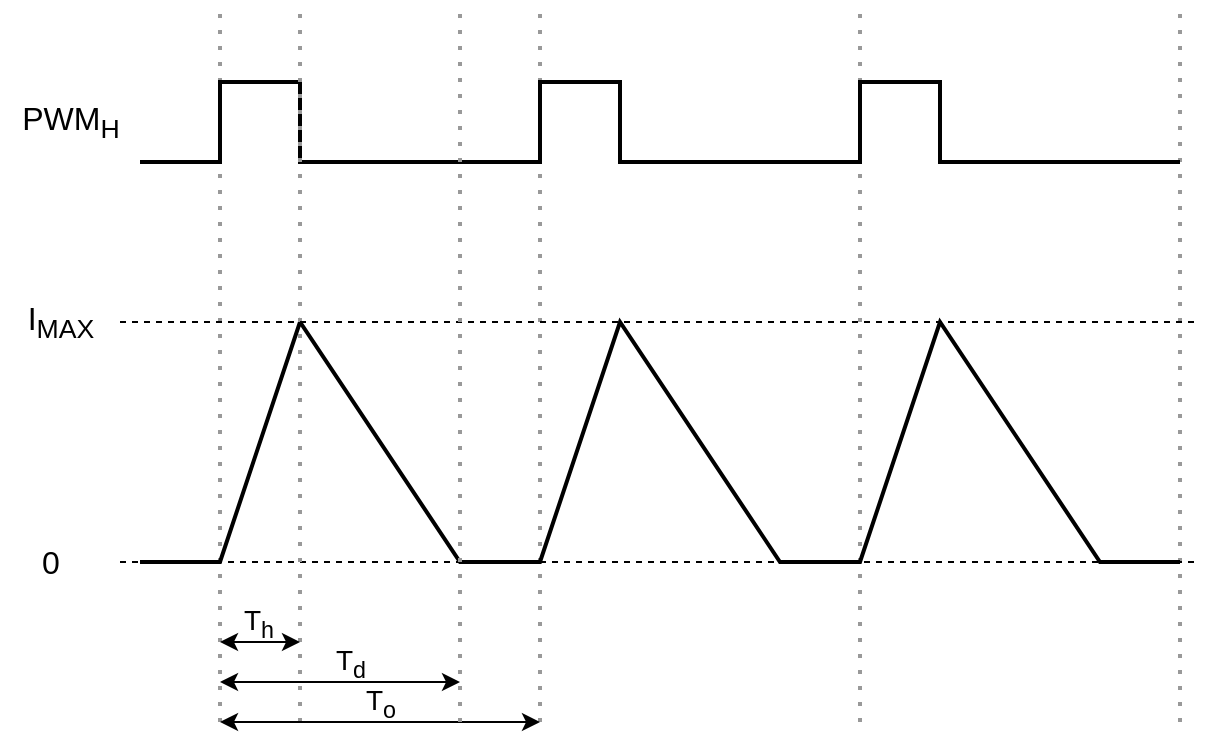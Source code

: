 <mxfile version="27.1.4">
  <diagram name="Page-1" id="6wbF8xlFhSbcq2coqdoF">
    <mxGraphModel dx="719" dy="369" grid="1" gridSize="10" guides="1" tooltips="1" connect="1" arrows="1" fold="1" page="1" pageScale="1" pageWidth="850" pageHeight="1100" math="0" shadow="0">
      <root>
        <mxCell id="0" />
        <mxCell id="1" parent="0" />
        <mxCell id="z01m0JjgbirTVHGVJnU0-1" value="" style="endArrow=none;dashed=1;html=1;dashPattern=1 3;strokeWidth=2;rounded=0;strokeColor=#999999;" parent="1" edge="1">
          <mxGeometry width="50" height="50" relative="1" as="geometry">
            <mxPoint x="160" y="400" as="sourcePoint" />
            <mxPoint x="160" y="40" as="targetPoint" />
          </mxGeometry>
        </mxCell>
        <mxCell id="z01m0JjgbirTVHGVJnU0-2" value="" style="endArrow=none;dashed=1;html=1;dashPattern=1 3;strokeWidth=2;rounded=0;strokeColor=#999999;" parent="1" edge="1">
          <mxGeometry width="50" height="50" relative="1" as="geometry">
            <mxPoint x="320" y="400" as="sourcePoint" />
            <mxPoint x="320" y="40" as="targetPoint" />
          </mxGeometry>
        </mxCell>
        <mxCell id="z01m0JjgbirTVHGVJnU0-3" value="" style="endArrow=none;dashed=1;html=1;dashPattern=1 3;strokeWidth=2;rounded=0;strokeColor=#999999;" parent="1" edge="1">
          <mxGeometry width="50" height="50" relative="1" as="geometry">
            <mxPoint x="480" y="400" as="sourcePoint" />
            <mxPoint x="480" y="40" as="targetPoint" />
          </mxGeometry>
        </mxCell>
        <mxCell id="z01m0JjgbirTVHGVJnU0-4" value="" style="endArrow=none;dashed=1;html=1;dashPattern=1 3;strokeWidth=2;rounded=0;strokeColor=#999999;" parent="1" edge="1">
          <mxGeometry width="50" height="50" relative="1" as="geometry">
            <mxPoint x="640" y="400" as="sourcePoint" />
            <mxPoint x="640" y="40" as="targetPoint" />
          </mxGeometry>
        </mxCell>
        <mxCell id="z01m0JjgbirTVHGVJnU0-5" value="" style="endArrow=none;html=1;rounded=0;strokeWidth=2;" parent="1" edge="1">
          <mxGeometry width="50" height="50" relative="1" as="geometry">
            <mxPoint x="120" y="120" as="sourcePoint" />
            <mxPoint x="640" y="120" as="targetPoint" />
            <Array as="points">
              <mxPoint x="160" y="120" />
              <mxPoint x="160" y="80" />
              <mxPoint x="200" y="80" />
              <mxPoint x="200" y="120" />
              <mxPoint x="320" y="120" />
              <mxPoint x="320" y="80" />
              <mxPoint x="360" y="80" />
              <mxPoint x="360" y="120" />
              <mxPoint x="480" y="120" />
              <mxPoint x="480" y="80" />
              <mxPoint x="520" y="80" />
              <mxPoint x="520" y="120" />
            </Array>
          </mxGeometry>
        </mxCell>
        <mxCell id="z01m0JjgbirTVHGVJnU0-7" value="" style="endArrow=none;html=1;rounded=0;strokeWidth=2;" parent="1" edge="1">
          <mxGeometry width="50" height="50" relative="1" as="geometry">
            <mxPoint x="120" y="320" as="sourcePoint" />
            <mxPoint x="640" y="320" as="targetPoint" />
            <Array as="points">
              <mxPoint x="160" y="320" />
              <mxPoint x="200" y="200" />
              <mxPoint x="280" y="320" />
              <mxPoint x="320" y="320" />
              <mxPoint x="360" y="200" />
              <mxPoint x="440" y="320" />
              <mxPoint x="480" y="320" />
              <mxPoint x="520" y="200" />
              <mxPoint x="600" y="320" />
            </Array>
          </mxGeometry>
        </mxCell>
        <mxCell id="z01m0JjgbirTVHGVJnU0-9" value="" style="endArrow=none;html=1;rounded=0;dashed=1;" parent="1" edge="1">
          <mxGeometry width="50" height="50" relative="1" as="geometry">
            <mxPoint x="110" y="320" as="sourcePoint" />
            <mxPoint x="650" y="320" as="targetPoint" />
          </mxGeometry>
        </mxCell>
        <mxCell id="z01m0JjgbirTVHGVJnU0-10" value="" style="endArrow=none;dashed=1;html=1;dashPattern=1 3;strokeWidth=2;rounded=0;strokeColor=#999999;" parent="1" edge="1">
          <mxGeometry width="50" height="50" relative="1" as="geometry">
            <mxPoint x="200" y="400" as="sourcePoint" />
            <mxPoint x="200" y="40" as="targetPoint" />
          </mxGeometry>
        </mxCell>
        <mxCell id="z01m0JjgbirTVHGVJnU0-12" value="" style="endArrow=classic;startArrow=classic;html=1;rounded=0;" parent="1" edge="1">
          <mxGeometry width="50" height="50" relative="1" as="geometry">
            <mxPoint x="160" y="360" as="sourcePoint" />
            <mxPoint x="200" y="360" as="targetPoint" />
          </mxGeometry>
        </mxCell>
        <mxCell id="z01m0JjgbirTVHGVJnU0-14" value="&lt;font style=&quot;font-size: 14px;&quot;&gt;T&lt;sub&gt;h&lt;/sub&gt;&lt;/font&gt;" style="edgeLabel;html=1;align=center;verticalAlign=middle;resizable=0;points=[];labelBackgroundColor=none;" parent="z01m0JjgbirTVHGVJnU0-12" vertex="1" connectable="0">
          <mxGeometry x="0.15" y="-2" relative="1" as="geometry">
            <mxPoint x="-4" y="-12" as="offset" />
          </mxGeometry>
        </mxCell>
        <mxCell id="z01m0JjgbirTVHGVJnU0-13" value="" style="endArrow=classic;startArrow=classic;html=1;rounded=0;" parent="1" edge="1">
          <mxGeometry width="50" height="50" relative="1" as="geometry">
            <mxPoint x="160" y="400" as="sourcePoint" />
            <mxPoint x="320" y="400" as="targetPoint" />
          </mxGeometry>
        </mxCell>
        <mxCell id="z01m0JjgbirTVHGVJnU0-16" value="&lt;font style=&quot;font-size: 14px;&quot;&gt;T&lt;sub&gt;o&lt;/sub&gt;&lt;/font&gt;" style="edgeLabel;html=1;align=center;verticalAlign=middle;resizable=0;points=[];labelBackgroundColor=none;" parent="z01m0JjgbirTVHGVJnU0-13" vertex="1" connectable="0">
          <mxGeometry x="0.003" relative="1" as="geometry">
            <mxPoint y="-10" as="offset" />
          </mxGeometry>
        </mxCell>
        <mxCell id="z01m0JjgbirTVHGVJnU0-17" value="&lt;font style=&quot;font-size: 16px;&quot;&gt;PWM&lt;sub&gt;H&lt;/sub&gt;&lt;/font&gt;" style="text;html=1;align=center;verticalAlign=middle;resizable=0;points=[];autosize=1;strokeColor=none;fillColor=none;" parent="1" vertex="1">
          <mxGeometry x="50" y="80" width="70" height="40" as="geometry" />
        </mxCell>
        <mxCell id="z01m0JjgbirTVHGVJnU0-20" value="" style="endArrow=none;html=1;rounded=0;dashed=1;" parent="1" edge="1">
          <mxGeometry width="50" height="50" relative="1" as="geometry">
            <mxPoint x="110" y="200" as="sourcePoint" />
            <mxPoint x="650" y="200" as="targetPoint" />
          </mxGeometry>
        </mxCell>
        <mxCell id="z01m0JjgbirTVHGVJnU0-22" value="&lt;font style=&quot;font-size: 16px;&quot;&gt;I&lt;sub&gt;MAX&lt;/sub&gt;&lt;/font&gt;" style="text;html=1;align=center;verticalAlign=middle;resizable=0;points=[];autosize=1;strokeColor=none;fillColor=none;" parent="1" vertex="1">
          <mxGeometry x="50" y="180" width="60" height="40" as="geometry" />
        </mxCell>
        <mxCell id="z01m0JjgbirTVHGVJnU0-23" value="&lt;font style=&quot;font-size: 16px;&quot;&gt;0&lt;/font&gt;" style="text;html=1;align=center;verticalAlign=middle;resizable=0;points=[];autosize=1;strokeColor=none;fillColor=none;" parent="1" vertex="1">
          <mxGeometry x="60" y="305" width="30" height="30" as="geometry" />
        </mxCell>
        <mxCell id="QfKanZatKuIfaZDUhqj9-1" value="" style="endArrow=classic;startArrow=classic;html=1;rounded=0;" edge="1" parent="1">
          <mxGeometry width="50" height="50" relative="1" as="geometry">
            <mxPoint x="160" y="380" as="sourcePoint" />
            <mxPoint x="280" y="380" as="targetPoint" />
          </mxGeometry>
        </mxCell>
        <mxCell id="QfKanZatKuIfaZDUhqj9-2" value="&lt;font style=&quot;font-size: 14px;&quot;&gt;T&lt;sub&gt;d&lt;/sub&gt;&lt;/font&gt;" style="edgeLabel;html=1;align=center;verticalAlign=middle;resizable=0;points=[];labelBackgroundColor=none;" vertex="1" connectable="0" parent="QfKanZatKuIfaZDUhqj9-1">
          <mxGeometry x="0.15" y="-2" relative="1" as="geometry">
            <mxPoint x="-4" y="-12" as="offset" />
          </mxGeometry>
        </mxCell>
        <mxCell id="QfKanZatKuIfaZDUhqj9-5" value="" style="endArrow=none;dashed=1;html=1;dashPattern=1 3;strokeWidth=2;rounded=0;strokeColor=#999999;" edge="1" parent="1">
          <mxGeometry width="50" height="50" relative="1" as="geometry">
            <mxPoint x="280" y="400" as="sourcePoint" />
            <mxPoint x="280" y="40" as="targetPoint" />
          </mxGeometry>
        </mxCell>
      </root>
    </mxGraphModel>
  </diagram>
</mxfile>
